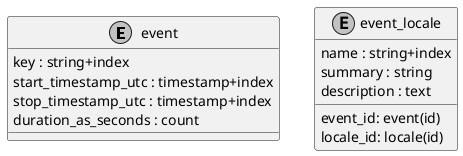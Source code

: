 @startuml uml
skinparam monochrome true

entity event {
    key : string+index
    start_timestamp_utc : timestamp+index
    stop_timestamp_utc : timestamp+index
    duration_as_seconds : count
}

entity event_locale {
    event_id: event(id)
    locale_id: locale(id)
    name : string+index
    summary : string
    description : text
}

@enduml
